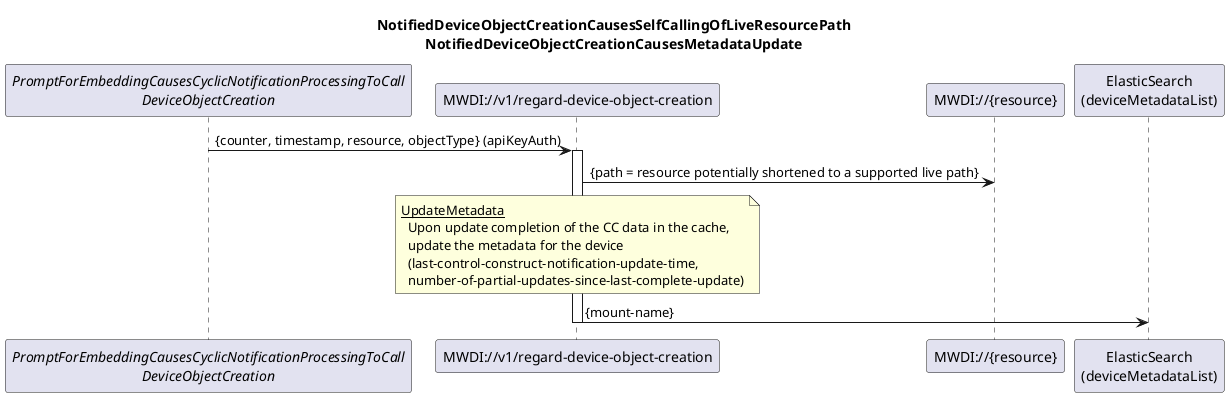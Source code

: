 @startuml 024_NotificationBasedObjectCreation
skinparam responseMessageBelowArrow true

title 
  NotifiedDeviceObjectCreationCausesSelfCallingOfLiveResourcePath
  NotifiedDeviceObjectCreationCausesMetadataUpdate
end title

participant "<i>PromptForEmbeddingCausesCyclicNotificationProcessingToCall</i>\n<i>DeviceObjectCreation</i>" as init
participant "MWDI://v1/regard-device-object-creation" as regardObjectCreation
participant "MWDI://{resource}" as odlCreatedObject
participant "ElasticSearch\n(deviceMetadataList)" as es

init -> regardObjectCreation: {counter, timestamp, resource, objectType} (apiKeyAuth)
activate regardObjectCreation

regardObjectCreation -> odlCreatedObject: {path = resource potentially shortened to a supported live path}

note over regardObjectCreation
  <u>UpdateMetadata</u>
    Upon update completion of the CC data in the cache,
    update the metadata for the device
    (last-control-construct-notification-update-time,
    number-of-partial-updates-since-last-complete-update)
end note
regardObjectCreation -> es: {mount-name}

deactivate regardObjectCreation
@enduml
